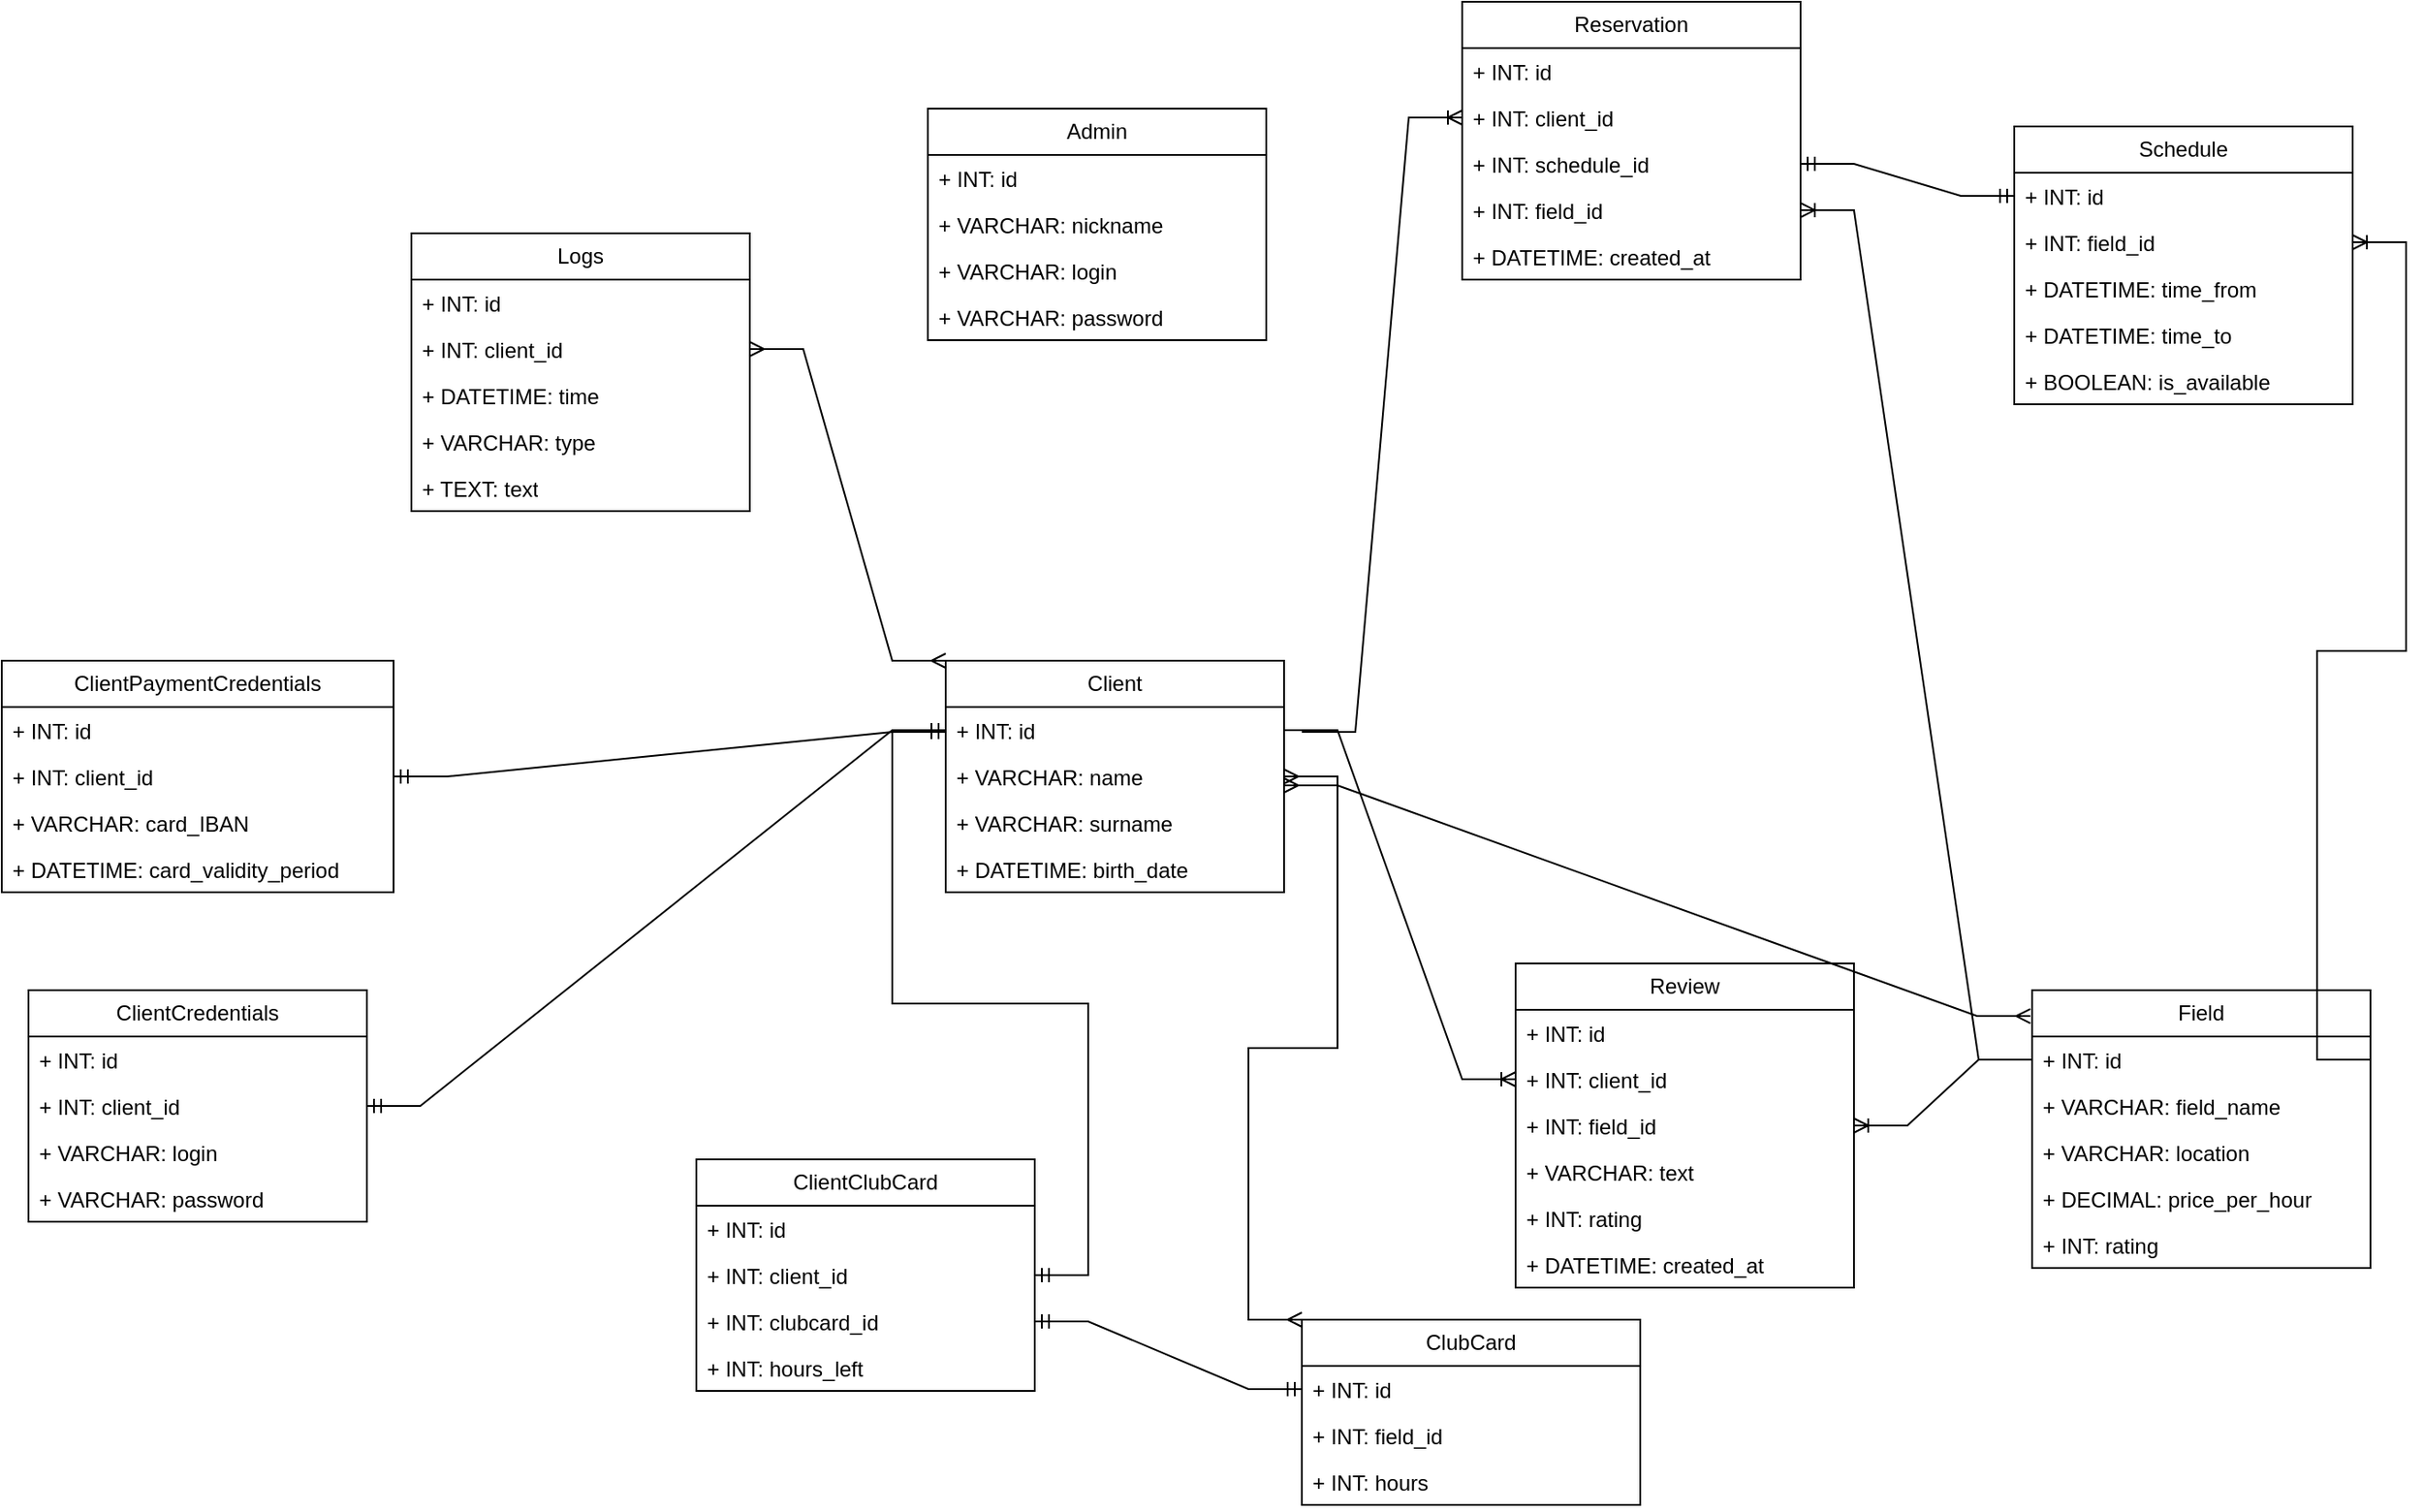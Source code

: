 <mxfile version="24.7.12">
  <diagram id="C5RBs43oDa-KdzZeNtuy" name="Page-1">
    <mxGraphModel dx="3358" dy="1517" grid="1" gridSize="10" guides="1" tooltips="1" connect="1" arrows="1" fold="1" page="1" pageScale="1" pageWidth="827" pageHeight="1169" math="0" shadow="0">
      <root>
        <mxCell id="WIyWlLk6GJQsqaUBKTNV-0" />
        <mxCell id="WIyWlLk6GJQsqaUBKTNV-1" parent="WIyWlLk6GJQsqaUBKTNV-0" />
        <mxCell id="ZHQPkKtjSilpWmeKwz4H-0" value="Field" style="swimlane;fontStyle=0;childLayout=stackLayout;horizontal=1;startSize=26;fillColor=none;horizontalStack=0;resizeParent=1;resizeParentMax=0;resizeLast=0;collapsible=1;marginBottom=0;whiteSpace=wrap;html=1;" parent="WIyWlLk6GJQsqaUBKTNV-1" vertex="1">
          <mxGeometry x="990" y="585" width="190" height="156" as="geometry" />
        </mxCell>
        <mxCell id="ZHQPkKtjSilpWmeKwz4H-1" value="+ INT: id" style="text;strokeColor=none;fillColor=none;align=left;verticalAlign=top;spacingLeft=4;spacingRight=4;overflow=hidden;rotatable=0;points=[[0,0.5],[1,0.5]];portConstraint=eastwest;whiteSpace=wrap;html=1;" parent="ZHQPkKtjSilpWmeKwz4H-0" vertex="1">
          <mxGeometry y="26" width="190" height="26" as="geometry" />
        </mxCell>
        <mxCell id="ZHQPkKtjSilpWmeKwz4H-2" value="+ VARCHAR: field_name" style="text;strokeColor=none;fillColor=none;align=left;verticalAlign=top;spacingLeft=4;spacingRight=4;overflow=hidden;rotatable=0;points=[[0,0.5],[1,0.5]];portConstraint=eastwest;whiteSpace=wrap;html=1;" parent="ZHQPkKtjSilpWmeKwz4H-0" vertex="1">
          <mxGeometry y="52" width="190" height="26" as="geometry" />
        </mxCell>
        <mxCell id="ZHQPkKtjSilpWmeKwz4H-3" value="+ VARCHAR: location" style="text;strokeColor=none;fillColor=none;align=left;verticalAlign=top;spacingLeft=4;spacingRight=4;overflow=hidden;rotatable=0;points=[[0,0.5],[1,0.5]];portConstraint=eastwest;whiteSpace=wrap;html=1;" parent="ZHQPkKtjSilpWmeKwz4H-0" vertex="1">
          <mxGeometry y="78" width="190" height="26" as="geometry" />
        </mxCell>
        <mxCell id="ZHQPkKtjSilpWmeKwz4H-4" value="+ DECIMAL: price_per_hour" style="text;strokeColor=none;fillColor=none;align=left;verticalAlign=top;spacingLeft=4;spacingRight=4;overflow=hidden;rotatable=0;points=[[0,0.5],[1,0.5]];portConstraint=eastwest;whiteSpace=wrap;html=1;" parent="ZHQPkKtjSilpWmeKwz4H-0" vertex="1">
          <mxGeometry y="104" width="190" height="26" as="geometry" />
        </mxCell>
        <mxCell id="ZHQPkKtjSilpWmeKwz4H-5" value="+ INT: rating" style="text;strokeColor=none;fillColor=none;align=left;verticalAlign=top;spacingLeft=4;spacingRight=4;overflow=hidden;rotatable=0;points=[[0,0.5],[1,0.5]];portConstraint=eastwest;whiteSpace=wrap;html=1;" parent="ZHQPkKtjSilpWmeKwz4H-0" vertex="1">
          <mxGeometry y="130" width="190" height="26" as="geometry" />
        </mxCell>
        <mxCell id="ZHQPkKtjSilpWmeKwz4H-6" value="Review" style="swimlane;fontStyle=0;childLayout=stackLayout;horizontal=1;startSize=26;fillColor=none;horizontalStack=0;resizeParent=1;resizeParentMax=0;resizeLast=0;collapsible=1;marginBottom=0;whiteSpace=wrap;html=1;" parent="WIyWlLk6GJQsqaUBKTNV-1" vertex="1">
          <mxGeometry x="700" y="570" width="190" height="182" as="geometry" />
        </mxCell>
        <mxCell id="ZHQPkKtjSilpWmeKwz4H-7" value="+ INT: id" style="text;strokeColor=none;fillColor=none;align=left;verticalAlign=top;spacingLeft=4;spacingRight=4;overflow=hidden;rotatable=0;points=[[0,0.5],[1,0.5]];portConstraint=eastwest;whiteSpace=wrap;html=1;" parent="ZHQPkKtjSilpWmeKwz4H-6" vertex="1">
          <mxGeometry y="26" width="190" height="26" as="geometry" />
        </mxCell>
        <mxCell id="ZHQPkKtjSilpWmeKwz4H-8" value="+ INT: client_id" style="text;strokeColor=none;fillColor=none;align=left;verticalAlign=top;spacingLeft=4;spacingRight=4;overflow=hidden;rotatable=0;points=[[0,0.5],[1,0.5]];portConstraint=eastwest;whiteSpace=wrap;html=1;" parent="ZHQPkKtjSilpWmeKwz4H-6" vertex="1">
          <mxGeometry y="52" width="190" height="26" as="geometry" />
        </mxCell>
        <mxCell id="ZHQPkKtjSilpWmeKwz4H-9" value="+ INT: field_id" style="text;strokeColor=none;fillColor=none;align=left;verticalAlign=top;spacingLeft=4;spacingRight=4;overflow=hidden;rotatable=0;points=[[0,0.5],[1,0.5]];portConstraint=eastwest;whiteSpace=wrap;html=1;" parent="ZHQPkKtjSilpWmeKwz4H-6" vertex="1">
          <mxGeometry y="78" width="190" height="26" as="geometry" />
        </mxCell>
        <mxCell id="ZHQPkKtjSilpWmeKwz4H-10" value="+ VARCHAR: text" style="text;strokeColor=none;fillColor=none;align=left;verticalAlign=top;spacingLeft=4;spacingRight=4;overflow=hidden;rotatable=0;points=[[0,0.5],[1,0.5]];portConstraint=eastwest;whiteSpace=wrap;html=1;" parent="ZHQPkKtjSilpWmeKwz4H-6" vertex="1">
          <mxGeometry y="104" width="190" height="26" as="geometry" />
        </mxCell>
        <mxCell id="ZHQPkKtjSilpWmeKwz4H-11" value="+ INT: rating" style="text;strokeColor=none;fillColor=none;align=left;verticalAlign=top;spacingLeft=4;spacingRight=4;overflow=hidden;rotatable=0;points=[[0,0.5],[1,0.5]];portConstraint=eastwest;whiteSpace=wrap;html=1;" parent="ZHQPkKtjSilpWmeKwz4H-6" vertex="1">
          <mxGeometry y="130" width="190" height="26" as="geometry" />
        </mxCell>
        <mxCell id="ZHQPkKtjSilpWmeKwz4H-12" value="+ DATETIME: created_at" style="text;strokeColor=none;fillColor=none;align=left;verticalAlign=top;spacingLeft=4;spacingRight=4;overflow=hidden;rotatable=0;points=[[0,0.5],[1,0.5]];portConstraint=eastwest;whiteSpace=wrap;html=1;" parent="ZHQPkKtjSilpWmeKwz4H-6" vertex="1">
          <mxGeometry y="156" width="190" height="26" as="geometry" />
        </mxCell>
        <mxCell id="ZHQPkKtjSilpWmeKwz4H-13" value="Schedule" style="swimlane;fontStyle=0;childLayout=stackLayout;horizontal=1;startSize=26;fillColor=none;horizontalStack=0;resizeParent=1;resizeParentMax=0;resizeLast=0;collapsible=1;marginBottom=0;whiteSpace=wrap;html=1;" parent="WIyWlLk6GJQsqaUBKTNV-1" vertex="1">
          <mxGeometry x="980" y="100" width="190" height="156" as="geometry" />
        </mxCell>
        <mxCell id="ZHQPkKtjSilpWmeKwz4H-14" value="+ INT: id" style="text;strokeColor=none;fillColor=none;align=left;verticalAlign=top;spacingLeft=4;spacingRight=4;overflow=hidden;rotatable=0;points=[[0,0.5],[1,0.5]];portConstraint=eastwest;whiteSpace=wrap;html=1;" parent="ZHQPkKtjSilpWmeKwz4H-13" vertex="1">
          <mxGeometry y="26" width="190" height="26" as="geometry" />
        </mxCell>
        <mxCell id="ZHQPkKtjSilpWmeKwz4H-15" value="+ INT: field_id" style="text;strokeColor=none;fillColor=none;align=left;verticalAlign=top;spacingLeft=4;spacingRight=4;overflow=hidden;rotatable=0;points=[[0,0.5],[1,0.5]];portConstraint=eastwest;whiteSpace=wrap;html=1;" parent="ZHQPkKtjSilpWmeKwz4H-13" vertex="1">
          <mxGeometry y="52" width="190" height="26" as="geometry" />
        </mxCell>
        <mxCell id="ZHQPkKtjSilpWmeKwz4H-16" value="+ DATETIME: time_from" style="text;strokeColor=none;fillColor=none;align=left;verticalAlign=top;spacingLeft=4;spacingRight=4;overflow=hidden;rotatable=0;points=[[0,0.5],[1,0.5]];portConstraint=eastwest;whiteSpace=wrap;html=1;" parent="ZHQPkKtjSilpWmeKwz4H-13" vertex="1">
          <mxGeometry y="78" width="190" height="26" as="geometry" />
        </mxCell>
        <mxCell id="ZHQPkKtjSilpWmeKwz4H-17" value="+ DATETIME: time_to" style="text;strokeColor=none;fillColor=none;align=left;verticalAlign=top;spacingLeft=4;spacingRight=4;overflow=hidden;rotatable=0;points=[[0,0.5],[1,0.5]];portConstraint=eastwest;whiteSpace=wrap;html=1;" parent="ZHQPkKtjSilpWmeKwz4H-13" vertex="1">
          <mxGeometry y="104" width="190" height="26" as="geometry" />
        </mxCell>
        <mxCell id="ZHQPkKtjSilpWmeKwz4H-18" value="+ BOOLEAN: is_available" style="text;strokeColor=none;fillColor=none;align=left;verticalAlign=top;spacingLeft=4;spacingRight=4;overflow=hidden;rotatable=0;points=[[0,0.5],[1,0.5]];portConstraint=eastwest;whiteSpace=wrap;html=1;" parent="ZHQPkKtjSilpWmeKwz4H-13" vertex="1">
          <mxGeometry y="130" width="190" height="26" as="geometry" />
        </mxCell>
        <mxCell id="ZHQPkKtjSilpWmeKwz4H-19" value="Reservation" style="swimlane;fontStyle=0;childLayout=stackLayout;horizontal=1;startSize=26;fillColor=none;horizontalStack=0;resizeParent=1;resizeParentMax=0;resizeLast=0;collapsible=1;marginBottom=0;whiteSpace=wrap;html=1;" parent="WIyWlLk6GJQsqaUBKTNV-1" vertex="1">
          <mxGeometry x="670" y="30" width="190" height="156" as="geometry" />
        </mxCell>
        <mxCell id="ZHQPkKtjSilpWmeKwz4H-20" value="+ INT: id" style="text;strokeColor=none;fillColor=none;align=left;verticalAlign=top;spacingLeft=4;spacingRight=4;overflow=hidden;rotatable=0;points=[[0,0.5],[1,0.5]];portConstraint=eastwest;whiteSpace=wrap;html=1;" parent="ZHQPkKtjSilpWmeKwz4H-19" vertex="1">
          <mxGeometry y="26" width="190" height="26" as="geometry" />
        </mxCell>
        <mxCell id="ZHQPkKtjSilpWmeKwz4H-21" value="+ INT: client_id" style="text;strokeColor=none;fillColor=none;align=left;verticalAlign=top;spacingLeft=4;spacingRight=4;overflow=hidden;rotatable=0;points=[[0,0.5],[1,0.5]];portConstraint=eastwest;whiteSpace=wrap;html=1;" parent="ZHQPkKtjSilpWmeKwz4H-19" vertex="1">
          <mxGeometry y="52" width="190" height="26" as="geometry" />
        </mxCell>
        <mxCell id="ZHQPkKtjSilpWmeKwz4H-23" value="+ INT: schedule_id" style="text;strokeColor=none;fillColor=none;align=left;verticalAlign=top;spacingLeft=4;spacingRight=4;overflow=hidden;rotatable=0;points=[[0,0.5],[1,0.5]];portConstraint=eastwest;whiteSpace=wrap;html=1;" parent="ZHQPkKtjSilpWmeKwz4H-19" vertex="1">
          <mxGeometry y="78" width="190" height="26" as="geometry" />
        </mxCell>
        <mxCell id="ZHQPkKtjSilpWmeKwz4H-22" value="+ INT: field_id" style="text;strokeColor=none;fillColor=none;align=left;verticalAlign=top;spacingLeft=4;spacingRight=4;overflow=hidden;rotatable=0;points=[[0,0.5],[1,0.5]];portConstraint=eastwest;whiteSpace=wrap;html=1;" parent="ZHQPkKtjSilpWmeKwz4H-19" vertex="1">
          <mxGeometry y="104" width="190" height="26" as="geometry" />
        </mxCell>
        <mxCell id="ZHQPkKtjSilpWmeKwz4H-25" value="+ DATETIME: created_at" style="text;strokeColor=none;fillColor=none;align=left;verticalAlign=top;spacingLeft=4;spacingRight=4;overflow=hidden;rotatable=0;points=[[0,0.5],[1,0.5]];portConstraint=eastwest;whiteSpace=wrap;html=1;" parent="ZHQPkKtjSilpWmeKwz4H-19" vertex="1">
          <mxGeometry y="130" width="190" height="26" as="geometry" />
        </mxCell>
        <mxCell id="ZHQPkKtjSilpWmeKwz4H-26" value="Client" style="swimlane;fontStyle=0;childLayout=stackLayout;horizontal=1;startSize=26;fillColor=none;horizontalStack=0;resizeParent=1;resizeParentMax=0;resizeLast=0;collapsible=1;marginBottom=0;whiteSpace=wrap;html=1;" parent="WIyWlLk6GJQsqaUBKTNV-1" vertex="1">
          <mxGeometry x="380" y="400" width="190" height="130" as="geometry" />
        </mxCell>
        <mxCell id="ZHQPkKtjSilpWmeKwz4H-27" value="+ INT: id" style="text;strokeColor=none;fillColor=none;align=left;verticalAlign=top;spacingLeft=4;spacingRight=4;overflow=hidden;rotatable=0;points=[[0,0.5],[1,0.5]];portConstraint=eastwest;whiteSpace=wrap;html=1;" parent="ZHQPkKtjSilpWmeKwz4H-26" vertex="1">
          <mxGeometry y="26" width="190" height="26" as="geometry" />
        </mxCell>
        <mxCell id="ZHQPkKtjSilpWmeKwz4H-28" value="+ VARCHAR: name" style="text;strokeColor=none;fillColor=none;align=left;verticalAlign=top;spacingLeft=4;spacingRight=4;overflow=hidden;rotatable=0;points=[[0,0.5],[1,0.5]];portConstraint=eastwest;whiteSpace=wrap;html=1;" parent="ZHQPkKtjSilpWmeKwz4H-26" vertex="1">
          <mxGeometry y="52" width="190" height="26" as="geometry" />
        </mxCell>
        <mxCell id="ZHQPkKtjSilpWmeKwz4H-29" value="+ VARCHAR: surname" style="text;strokeColor=none;fillColor=none;align=left;verticalAlign=top;spacingLeft=4;spacingRight=4;overflow=hidden;rotatable=0;points=[[0,0.5],[1,0.5]];portConstraint=eastwest;whiteSpace=wrap;html=1;" parent="ZHQPkKtjSilpWmeKwz4H-26" vertex="1">
          <mxGeometry y="78" width="190" height="26" as="geometry" />
        </mxCell>
        <mxCell id="ZHQPkKtjSilpWmeKwz4H-32" value="+ DATETIME: birth_date" style="text;strokeColor=none;fillColor=none;align=left;verticalAlign=top;spacingLeft=4;spacingRight=4;overflow=hidden;rotatable=0;points=[[0,0.5],[1,0.5]];portConstraint=eastwest;whiteSpace=wrap;html=1;" parent="ZHQPkKtjSilpWmeKwz4H-26" vertex="1">
          <mxGeometry y="104" width="190" height="26" as="geometry" />
        </mxCell>
        <mxCell id="ZHQPkKtjSilpWmeKwz4H-40" value="ClientCredentials" style="swimlane;fontStyle=0;childLayout=stackLayout;horizontal=1;startSize=26;fillColor=none;horizontalStack=0;resizeParent=1;resizeParentMax=0;resizeLast=0;collapsible=1;marginBottom=0;whiteSpace=wrap;html=1;" parent="WIyWlLk6GJQsqaUBKTNV-1" vertex="1">
          <mxGeometry x="-135" y="585" width="190" height="130" as="geometry" />
        </mxCell>
        <mxCell id="ZHQPkKtjSilpWmeKwz4H-41" value="+ INT: id" style="text;strokeColor=none;fillColor=none;align=left;verticalAlign=top;spacingLeft=4;spacingRight=4;overflow=hidden;rotatable=0;points=[[0,0.5],[1,0.5]];portConstraint=eastwest;whiteSpace=wrap;html=1;" parent="ZHQPkKtjSilpWmeKwz4H-40" vertex="1">
          <mxGeometry y="26" width="190" height="26" as="geometry" />
        </mxCell>
        <mxCell id="ZHQPkKtjSilpWmeKwz4H-42" value="+ INT: client_id" style="text;strokeColor=none;fillColor=none;align=left;verticalAlign=top;spacingLeft=4;spacingRight=4;overflow=hidden;rotatable=0;points=[[0,0.5],[1,0.5]];portConstraint=eastwest;whiteSpace=wrap;html=1;" parent="ZHQPkKtjSilpWmeKwz4H-40" vertex="1">
          <mxGeometry y="52" width="190" height="26" as="geometry" />
        </mxCell>
        <mxCell id="ZHQPkKtjSilpWmeKwz4H-43" value="+ VARCHAR: login" style="text;strokeColor=none;fillColor=none;align=left;verticalAlign=top;spacingLeft=4;spacingRight=4;overflow=hidden;rotatable=0;points=[[0,0.5],[1,0.5]];portConstraint=eastwest;whiteSpace=wrap;html=1;" parent="ZHQPkKtjSilpWmeKwz4H-40" vertex="1">
          <mxGeometry y="78" width="190" height="26" as="geometry" />
        </mxCell>
        <mxCell id="ZHQPkKtjSilpWmeKwz4H-44" value="+ VARCHAR: password" style="text;strokeColor=none;fillColor=none;align=left;verticalAlign=top;spacingLeft=4;spacingRight=4;overflow=hidden;rotatable=0;points=[[0,0.5],[1,0.5]];portConstraint=eastwest;whiteSpace=wrap;html=1;" parent="ZHQPkKtjSilpWmeKwz4H-40" vertex="1">
          <mxGeometry y="104" width="190" height="26" as="geometry" />
        </mxCell>
        <mxCell id="ZHQPkKtjSilpWmeKwz4H-45" value="ClientPaymentCredentials" style="swimlane;fontStyle=0;childLayout=stackLayout;horizontal=1;startSize=26;fillColor=none;horizontalStack=0;resizeParent=1;resizeParentMax=0;resizeLast=0;collapsible=1;marginBottom=0;whiteSpace=wrap;html=1;" parent="WIyWlLk6GJQsqaUBKTNV-1" vertex="1">
          <mxGeometry x="-150" y="400" width="220" height="130" as="geometry" />
        </mxCell>
        <mxCell id="ZHQPkKtjSilpWmeKwz4H-46" value="+ INT: id" style="text;strokeColor=none;fillColor=none;align=left;verticalAlign=top;spacingLeft=4;spacingRight=4;overflow=hidden;rotatable=0;points=[[0,0.5],[1,0.5]];portConstraint=eastwest;whiteSpace=wrap;html=1;" parent="ZHQPkKtjSilpWmeKwz4H-45" vertex="1">
          <mxGeometry y="26" width="220" height="26" as="geometry" />
        </mxCell>
        <mxCell id="ZHQPkKtjSilpWmeKwz4H-47" value="+ INT: client_id" style="text;strokeColor=none;fillColor=none;align=left;verticalAlign=top;spacingLeft=4;spacingRight=4;overflow=hidden;rotatable=0;points=[[0,0.5],[1,0.5]];portConstraint=eastwest;whiteSpace=wrap;html=1;" parent="ZHQPkKtjSilpWmeKwz4H-45" vertex="1">
          <mxGeometry y="52" width="220" height="26" as="geometry" />
        </mxCell>
        <mxCell id="ZHQPkKtjSilpWmeKwz4H-48" value="+ VARCHAR: card_IBAN" style="text;strokeColor=none;fillColor=none;align=left;verticalAlign=top;spacingLeft=4;spacingRight=4;overflow=hidden;rotatable=0;points=[[0,0.5],[1,0.5]];portConstraint=eastwest;whiteSpace=wrap;html=1;" parent="ZHQPkKtjSilpWmeKwz4H-45" vertex="1">
          <mxGeometry y="78" width="220" height="26" as="geometry" />
        </mxCell>
        <mxCell id="ZHQPkKtjSilpWmeKwz4H-49" value="+ DATETIME: card_validity_period" style="text;strokeColor=none;fillColor=none;align=left;verticalAlign=top;spacingLeft=4;spacingRight=4;overflow=hidden;rotatable=0;points=[[0,0.5],[1,0.5]];portConstraint=eastwest;whiteSpace=wrap;html=1;" parent="ZHQPkKtjSilpWmeKwz4H-45" vertex="1">
          <mxGeometry y="104" width="220" height="26" as="geometry" />
        </mxCell>
        <mxCell id="ZHQPkKtjSilpWmeKwz4H-50" value="Admin" style="swimlane;fontStyle=0;childLayout=stackLayout;horizontal=1;startSize=26;fillColor=none;horizontalStack=0;resizeParent=1;resizeParentMax=0;resizeLast=0;collapsible=1;marginBottom=0;whiteSpace=wrap;html=1;" parent="WIyWlLk6GJQsqaUBKTNV-1" vertex="1">
          <mxGeometry x="370" y="90" width="190" height="130" as="geometry" />
        </mxCell>
        <mxCell id="ZHQPkKtjSilpWmeKwz4H-51" value="+ INT: id" style="text;strokeColor=none;fillColor=none;align=left;verticalAlign=top;spacingLeft=4;spacingRight=4;overflow=hidden;rotatable=0;points=[[0,0.5],[1,0.5]];portConstraint=eastwest;whiteSpace=wrap;html=1;" parent="ZHQPkKtjSilpWmeKwz4H-50" vertex="1">
          <mxGeometry y="26" width="190" height="26" as="geometry" />
        </mxCell>
        <mxCell id="ZHQPkKtjSilpWmeKwz4H-52" value="+ VARCHAR: nickname" style="text;strokeColor=none;fillColor=none;align=left;verticalAlign=top;spacingLeft=4;spacingRight=4;overflow=hidden;rotatable=0;points=[[0,0.5],[1,0.5]];portConstraint=eastwest;whiteSpace=wrap;html=1;" parent="ZHQPkKtjSilpWmeKwz4H-50" vertex="1">
          <mxGeometry y="52" width="190" height="26" as="geometry" />
        </mxCell>
        <mxCell id="ZHQPkKtjSilpWmeKwz4H-53" value="+ VARCHAR: login" style="text;strokeColor=none;fillColor=none;align=left;verticalAlign=top;spacingLeft=4;spacingRight=4;overflow=hidden;rotatable=0;points=[[0,0.5],[1,0.5]];portConstraint=eastwest;whiteSpace=wrap;html=1;" parent="ZHQPkKtjSilpWmeKwz4H-50" vertex="1">
          <mxGeometry y="78" width="190" height="26" as="geometry" />
        </mxCell>
        <mxCell id="ZHQPkKtjSilpWmeKwz4H-54" value="+ VARCHAR: password" style="text;strokeColor=none;fillColor=none;align=left;verticalAlign=top;spacingLeft=4;spacingRight=4;overflow=hidden;rotatable=0;points=[[0,0.5],[1,0.5]];portConstraint=eastwest;whiteSpace=wrap;html=1;" parent="ZHQPkKtjSilpWmeKwz4H-50" vertex="1">
          <mxGeometry y="104" width="190" height="26" as="geometry" />
        </mxCell>
        <mxCell id="ZHQPkKtjSilpWmeKwz4H-55" value="Logs" style="swimlane;fontStyle=0;childLayout=stackLayout;horizontal=1;startSize=26;fillColor=none;horizontalStack=0;resizeParent=1;resizeParentMax=0;resizeLast=0;collapsible=1;marginBottom=0;whiteSpace=wrap;html=1;" parent="WIyWlLk6GJQsqaUBKTNV-1" vertex="1">
          <mxGeometry x="80" y="160" width="190" height="156" as="geometry" />
        </mxCell>
        <mxCell id="ZHQPkKtjSilpWmeKwz4H-56" value="+ INT: id" style="text;strokeColor=none;fillColor=none;align=left;verticalAlign=top;spacingLeft=4;spacingRight=4;overflow=hidden;rotatable=0;points=[[0,0.5],[1,0.5]];portConstraint=eastwest;whiteSpace=wrap;html=1;" parent="ZHQPkKtjSilpWmeKwz4H-55" vertex="1">
          <mxGeometry y="26" width="190" height="26" as="geometry" />
        </mxCell>
        <mxCell id="ZHQPkKtjSilpWmeKwz4H-57" value="+ INT: client_id" style="text;strokeColor=none;fillColor=none;align=left;verticalAlign=top;spacingLeft=4;spacingRight=4;overflow=hidden;rotatable=0;points=[[0,0.5],[1,0.5]];portConstraint=eastwest;whiteSpace=wrap;html=1;" parent="ZHQPkKtjSilpWmeKwz4H-55" vertex="1">
          <mxGeometry y="52" width="190" height="26" as="geometry" />
        </mxCell>
        <mxCell id="ZHQPkKtjSilpWmeKwz4H-58" value="+ DATETIME: time" style="text;strokeColor=none;fillColor=none;align=left;verticalAlign=top;spacingLeft=4;spacingRight=4;overflow=hidden;rotatable=0;points=[[0,0.5],[1,0.5]];portConstraint=eastwest;whiteSpace=wrap;html=1;" parent="ZHQPkKtjSilpWmeKwz4H-55" vertex="1">
          <mxGeometry y="78" width="190" height="26" as="geometry" />
        </mxCell>
        <mxCell id="ZHQPkKtjSilpWmeKwz4H-59" value="+ VARCHAR: type" style="text;strokeColor=none;fillColor=none;align=left;verticalAlign=top;spacingLeft=4;spacingRight=4;overflow=hidden;rotatable=0;points=[[0,0.5],[1,0.5]];portConstraint=eastwest;whiteSpace=wrap;html=1;" parent="ZHQPkKtjSilpWmeKwz4H-55" vertex="1">
          <mxGeometry y="104" width="190" height="26" as="geometry" />
        </mxCell>
        <mxCell id="ZHQPkKtjSilpWmeKwz4H-60" value="+ TEXT: text" style="text;strokeColor=none;fillColor=none;align=left;verticalAlign=top;spacingLeft=4;spacingRight=4;overflow=hidden;rotatable=0;points=[[0,0.5],[1,0.5]];portConstraint=eastwest;whiteSpace=wrap;html=1;" parent="ZHQPkKtjSilpWmeKwz4H-55" vertex="1">
          <mxGeometry y="130" width="190" height="26" as="geometry" />
        </mxCell>
        <mxCell id="ZHQPkKtjSilpWmeKwz4H-61" value="ClubCard" style="swimlane;fontStyle=0;childLayout=stackLayout;horizontal=1;startSize=26;fillColor=none;horizontalStack=0;resizeParent=1;resizeParentMax=0;resizeLast=0;collapsible=1;marginBottom=0;whiteSpace=wrap;html=1;" parent="WIyWlLk6GJQsqaUBKTNV-1" vertex="1">
          <mxGeometry x="580" y="770" width="190" height="104" as="geometry" />
        </mxCell>
        <mxCell id="ZHQPkKtjSilpWmeKwz4H-62" value="+ INT: id" style="text;strokeColor=none;fillColor=none;align=left;verticalAlign=top;spacingLeft=4;spacingRight=4;overflow=hidden;rotatable=0;points=[[0,0.5],[1,0.5]];portConstraint=eastwest;whiteSpace=wrap;html=1;" parent="ZHQPkKtjSilpWmeKwz4H-61" vertex="1">
          <mxGeometry y="26" width="190" height="26" as="geometry" />
        </mxCell>
        <mxCell id="ZHQPkKtjSilpWmeKwz4H-63" value="+ INT: field_id" style="text;strokeColor=none;fillColor=none;align=left;verticalAlign=top;spacingLeft=4;spacingRight=4;overflow=hidden;rotatable=0;points=[[0,0.5],[1,0.5]];portConstraint=eastwest;whiteSpace=wrap;html=1;" parent="ZHQPkKtjSilpWmeKwz4H-61" vertex="1">
          <mxGeometry y="52" width="190" height="26" as="geometry" />
        </mxCell>
        <mxCell id="ZHQPkKtjSilpWmeKwz4H-64" value="+ INT: hours" style="text;strokeColor=none;fillColor=none;align=left;verticalAlign=top;spacingLeft=4;spacingRight=4;overflow=hidden;rotatable=0;points=[[0,0.5],[1,0.5]];portConstraint=eastwest;whiteSpace=wrap;html=1;" parent="ZHQPkKtjSilpWmeKwz4H-61" vertex="1">
          <mxGeometry y="78" width="190" height="26" as="geometry" />
        </mxCell>
        <mxCell id="ZHQPkKtjSilpWmeKwz4H-67" value="ClientClubCard" style="swimlane;fontStyle=0;childLayout=stackLayout;horizontal=1;startSize=26;fillColor=none;horizontalStack=0;resizeParent=1;resizeParentMax=0;resizeLast=0;collapsible=1;marginBottom=0;whiteSpace=wrap;html=1;" parent="WIyWlLk6GJQsqaUBKTNV-1" vertex="1">
          <mxGeometry x="240" y="680" width="190" height="130" as="geometry" />
        </mxCell>
        <mxCell id="ZHQPkKtjSilpWmeKwz4H-68" value="+ INT: id" style="text;strokeColor=none;fillColor=none;align=left;verticalAlign=top;spacingLeft=4;spacingRight=4;overflow=hidden;rotatable=0;points=[[0,0.5],[1,0.5]];portConstraint=eastwest;whiteSpace=wrap;html=1;" parent="ZHQPkKtjSilpWmeKwz4H-67" vertex="1">
          <mxGeometry y="26" width="190" height="26" as="geometry" />
        </mxCell>
        <mxCell id="ZHQPkKtjSilpWmeKwz4H-69" value="+ INT: client_id" style="text;strokeColor=none;fillColor=none;align=left;verticalAlign=top;spacingLeft=4;spacingRight=4;overflow=hidden;rotatable=0;points=[[0,0.5],[1,0.5]];portConstraint=eastwest;whiteSpace=wrap;html=1;" parent="ZHQPkKtjSilpWmeKwz4H-67" vertex="1">
          <mxGeometry y="52" width="190" height="26" as="geometry" />
        </mxCell>
        <mxCell id="ZHQPkKtjSilpWmeKwz4H-70" value="+ INT: clubcard_id" style="text;strokeColor=none;fillColor=none;align=left;verticalAlign=top;spacingLeft=4;spacingRight=4;overflow=hidden;rotatable=0;points=[[0,0.5],[1,0.5]];portConstraint=eastwest;whiteSpace=wrap;html=1;" parent="ZHQPkKtjSilpWmeKwz4H-67" vertex="1">
          <mxGeometry y="78" width="190" height="26" as="geometry" />
        </mxCell>
        <mxCell id="ZHQPkKtjSilpWmeKwz4H-71" value="+ INT: hours_left" style="text;strokeColor=none;fillColor=none;align=left;verticalAlign=top;spacingLeft=4;spacingRight=4;overflow=hidden;rotatable=0;points=[[0,0.5],[1,0.5]];portConstraint=eastwest;whiteSpace=wrap;html=1;" parent="ZHQPkKtjSilpWmeKwz4H-67" vertex="1">
          <mxGeometry y="104" width="190" height="26" as="geometry" />
        </mxCell>
        <mxCell id="84KLrfY844ZISh62tc4g-0" value="" style="edgeStyle=entityRelationEdgeStyle;fontSize=12;html=1;endArrow=ERmandOne;startArrow=ERmandOne;rounded=0;exitX=1;exitY=0.5;exitDx=0;exitDy=0;entryX=0;entryY=0.5;entryDx=0;entryDy=0;" edge="1" parent="WIyWlLk6GJQsqaUBKTNV-1" source="ZHQPkKtjSilpWmeKwz4H-42" target="ZHQPkKtjSilpWmeKwz4H-27">
          <mxGeometry width="100" height="100" relative="1" as="geometry">
            <mxPoint x="330" y="630" as="sourcePoint" />
            <mxPoint x="430" y="530" as="targetPoint" />
          </mxGeometry>
        </mxCell>
        <mxCell id="84KLrfY844ZISh62tc4g-1" value="" style="edgeStyle=entityRelationEdgeStyle;fontSize=12;html=1;endArrow=ERmandOne;startArrow=ERmandOne;rounded=0;exitX=1;exitY=0.5;exitDx=0;exitDy=0;" edge="1" parent="WIyWlLk6GJQsqaUBKTNV-1" source="ZHQPkKtjSilpWmeKwz4H-47">
          <mxGeometry width="100" height="100" relative="1" as="geometry">
            <mxPoint x="65" y="660" as="sourcePoint" />
            <mxPoint x="380" y="440" as="targetPoint" />
          </mxGeometry>
        </mxCell>
        <mxCell id="84KLrfY844ZISh62tc4g-2" value="" style="edgeStyle=entityRelationEdgeStyle;fontSize=12;html=1;endArrow=ERmandOne;startArrow=ERmandOne;rounded=0;entryX=0;entryY=0.5;entryDx=0;entryDy=0;exitX=1;exitY=0.5;exitDx=0;exitDy=0;" edge="1" parent="WIyWlLk6GJQsqaUBKTNV-1" source="ZHQPkKtjSilpWmeKwz4H-23" target="ZHQPkKtjSilpWmeKwz4H-14">
          <mxGeometry width="100" height="100" relative="1" as="geometry">
            <mxPoint x="860" y="400" as="sourcePoint" />
            <mxPoint x="960" y="300" as="targetPoint" />
          </mxGeometry>
        </mxCell>
        <mxCell id="84KLrfY844ZISh62tc4g-3" value="" style="edgeStyle=entityRelationEdgeStyle;fontSize=12;html=1;endArrow=ERmandOne;startArrow=ERmandOne;rounded=0;exitX=1;exitY=0.5;exitDx=0;exitDy=0;" edge="1" parent="WIyWlLk6GJQsqaUBKTNV-1" source="ZHQPkKtjSilpWmeKwz4H-69">
          <mxGeometry width="100" height="100" relative="1" as="geometry">
            <mxPoint x="600" y="700" as="sourcePoint" />
            <mxPoint x="380" y="440" as="targetPoint" />
            <Array as="points">
              <mxPoint x="200" y="590" />
              <mxPoint x="180" y="590" />
              <mxPoint x="170" y="600" />
            </Array>
          </mxGeometry>
        </mxCell>
        <mxCell id="84KLrfY844ZISh62tc4g-4" value="" style="edgeStyle=entityRelationEdgeStyle;fontSize=12;html=1;endArrow=ERmandOne;startArrow=ERmandOne;rounded=0;exitX=1;exitY=0.5;exitDx=0;exitDy=0;entryX=0;entryY=0.5;entryDx=0;entryDy=0;" edge="1" parent="WIyWlLk6GJQsqaUBKTNV-1" source="ZHQPkKtjSilpWmeKwz4H-70" target="ZHQPkKtjSilpWmeKwz4H-62">
          <mxGeometry width="100" height="100" relative="1" as="geometry">
            <mxPoint x="600" y="700" as="sourcePoint" />
            <mxPoint x="700" y="600" as="targetPoint" />
          </mxGeometry>
        </mxCell>
        <mxCell id="84KLrfY844ZISh62tc4g-5" value="" style="edgeStyle=entityRelationEdgeStyle;fontSize=12;html=1;endArrow=ERoneToMany;rounded=0;exitX=0;exitY=0.5;exitDx=0;exitDy=0;entryX=1;entryY=0.5;entryDx=0;entryDy=0;" edge="1" parent="WIyWlLk6GJQsqaUBKTNV-1" source="ZHQPkKtjSilpWmeKwz4H-1" target="ZHQPkKtjSilpWmeKwz4H-9">
          <mxGeometry width="100" height="100" relative="1" as="geometry">
            <mxPoint x="850" y="590" as="sourcePoint" />
            <mxPoint x="950" y="490" as="targetPoint" />
            <Array as="points">
              <mxPoint x="960" y="460" />
            </Array>
          </mxGeometry>
        </mxCell>
        <mxCell id="84KLrfY844ZISh62tc4g-6" value="" style="edgeStyle=entityRelationEdgeStyle;fontSize=12;html=1;endArrow=ERoneToMany;rounded=0;exitX=1;exitY=0.5;exitDx=0;exitDy=0;entryX=1;entryY=0.5;entryDx=0;entryDy=0;" edge="1" parent="WIyWlLk6GJQsqaUBKTNV-1" source="ZHQPkKtjSilpWmeKwz4H-1" target="ZHQPkKtjSilpWmeKwz4H-15">
          <mxGeometry width="100" height="100" relative="1" as="geometry">
            <mxPoint x="1230.5" y="624" as="sourcePoint" />
            <mxPoint x="1250.5" y="165.0" as="targetPoint" />
            <Array as="points">
              <mxPoint x="1350.5" y="380" />
              <mxPoint x="1400.5" y="370" />
              <mxPoint x="1240" y="280" />
            </Array>
          </mxGeometry>
        </mxCell>
        <mxCell id="84KLrfY844ZISh62tc4g-7" value="" style="edgeStyle=entityRelationEdgeStyle;fontSize=12;html=1;endArrow=ERoneToMany;rounded=0;exitX=0;exitY=0.5;exitDx=0;exitDy=0;entryX=1;entryY=0.5;entryDx=0;entryDy=0;" edge="1" parent="WIyWlLk6GJQsqaUBKTNV-1" source="ZHQPkKtjSilpWmeKwz4H-1" target="ZHQPkKtjSilpWmeKwz4H-22">
          <mxGeometry width="100" height="100" relative="1" as="geometry">
            <mxPoint x="1230" y="390" as="sourcePoint" />
            <mxPoint x="1330" y="290" as="targetPoint" />
          </mxGeometry>
        </mxCell>
        <mxCell id="84KLrfY844ZISh62tc4g-8" value="" style="edgeStyle=entityRelationEdgeStyle;fontSize=12;html=1;endArrow=ERoneToMany;rounded=0;exitX=1;exitY=0.5;exitDx=0;exitDy=0;entryX=0;entryY=0.5;entryDx=0;entryDy=0;" edge="1" parent="WIyWlLk6GJQsqaUBKTNV-1" source="ZHQPkKtjSilpWmeKwz4H-27" target="ZHQPkKtjSilpWmeKwz4H-8">
          <mxGeometry width="100" height="100" relative="1" as="geometry">
            <mxPoint x="840" y="390" as="sourcePoint" />
            <mxPoint x="940" y="290" as="targetPoint" />
          </mxGeometry>
        </mxCell>
        <mxCell id="84KLrfY844ZISh62tc4g-9" value="" style="edgeStyle=entityRelationEdgeStyle;fontSize=12;html=1;endArrow=ERoneToMany;rounded=0;entryX=0;entryY=0.5;entryDx=0;entryDy=0;" edge="1" parent="WIyWlLk6GJQsqaUBKTNV-1" target="ZHQPkKtjSilpWmeKwz4H-21">
          <mxGeometry width="100" height="100" relative="1" as="geometry">
            <mxPoint x="580" y="440" as="sourcePoint" />
            <mxPoint x="980" y="330" as="targetPoint" />
          </mxGeometry>
        </mxCell>
        <mxCell id="84KLrfY844ZISh62tc4g-10" value="" style="edgeStyle=entityRelationEdgeStyle;fontSize=12;html=1;endArrow=ERmany;startArrow=ERmany;rounded=0;exitX=1;exitY=0.5;exitDx=0;exitDy=0;entryX=0;entryY=0;entryDx=0;entryDy=0;" edge="1" parent="WIyWlLk6GJQsqaUBKTNV-1" source="ZHQPkKtjSilpWmeKwz4H-28" target="ZHQPkKtjSilpWmeKwz4H-61">
          <mxGeometry width="100" height="100" relative="1" as="geometry">
            <mxPoint x="590" y="600" as="sourcePoint" />
            <mxPoint x="690" y="500" as="targetPoint" />
          </mxGeometry>
        </mxCell>
        <mxCell id="84KLrfY844ZISh62tc4g-11" value="" style="edgeStyle=entityRelationEdgeStyle;fontSize=12;html=1;endArrow=ERmany;startArrow=ERmany;rounded=0;entryX=-0.005;entryY=0.093;entryDx=0;entryDy=0;entryPerimeter=0;" edge="1" parent="WIyWlLk6GJQsqaUBKTNV-1" target="ZHQPkKtjSilpWmeKwz4H-0">
          <mxGeometry width="100" height="100" relative="1" as="geometry">
            <mxPoint x="570" y="470" as="sourcePoint" />
            <mxPoint x="920" y="410" as="targetPoint" />
          </mxGeometry>
        </mxCell>
        <mxCell id="84KLrfY844ZISh62tc4g-12" value="" style="edgeStyle=entityRelationEdgeStyle;fontSize=12;html=1;endArrow=ERmany;startArrow=ERmany;rounded=0;entryX=1;entryY=0.5;entryDx=0;entryDy=0;exitX=0;exitY=0;exitDx=0;exitDy=0;" edge="1" parent="WIyWlLk6GJQsqaUBKTNV-1" source="ZHQPkKtjSilpWmeKwz4H-26" target="ZHQPkKtjSilpWmeKwz4H-57">
          <mxGeometry width="100" height="100" relative="1" as="geometry">
            <mxPoint x="520" y="510" as="sourcePoint" />
            <mxPoint x="620" y="410" as="targetPoint" />
          </mxGeometry>
        </mxCell>
      </root>
    </mxGraphModel>
  </diagram>
</mxfile>
